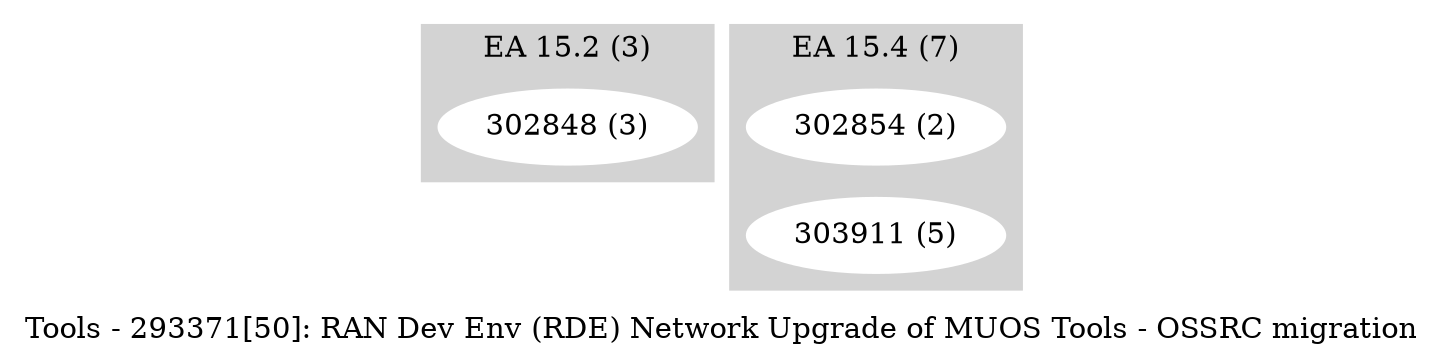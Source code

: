 digraph G {
    label = "Tools - 293371[50]: RAN Dev Env (RDE) Network Upgrade of MUOS Tools - OSSRC migration";
    ranksep = .1
    subgraph cluster_1 {
        style=filled;
        color=lightgrey;
        node [style=filled,color=white];
        "302848 (3)"
        ;
        label = "EA 15.2 (3)";
    }
    subgraph cluster_2 {
        style=filled;
        color=lightgrey;
        node [style=filled,color=white];
        "302854 (2)" ->       
        "303911 (5)"
        [style=invis];
        label = "EA 15.4 (7)";
    }
}
